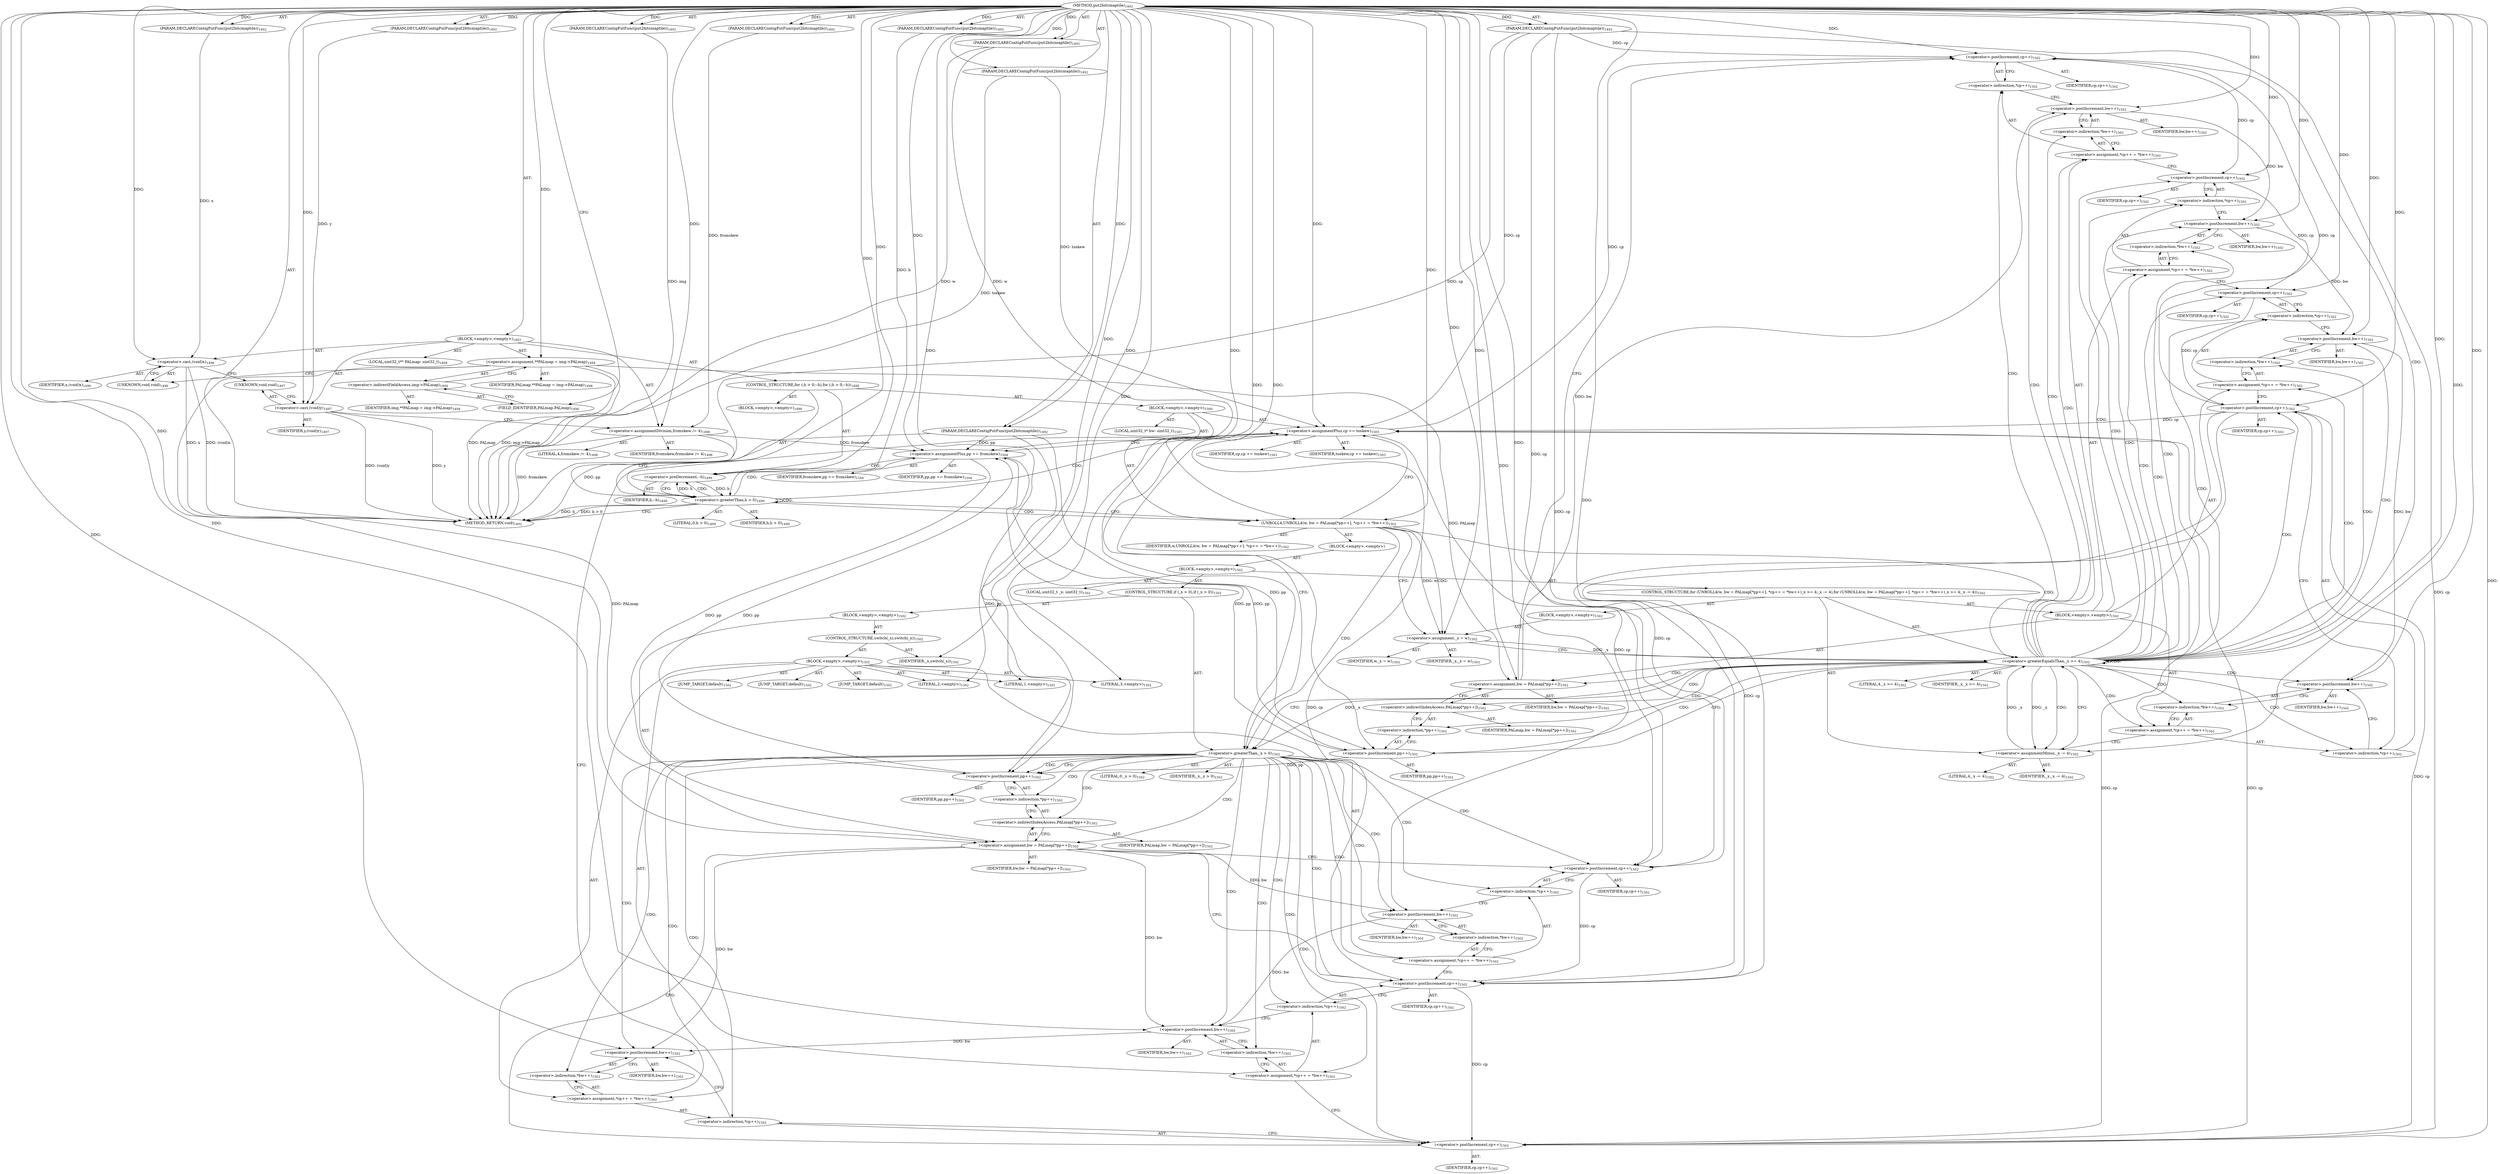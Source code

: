 digraph "put2bitcmaptile" {  
"49495" [label = <(METHOD,put2bitcmaptile)<SUB>1492</SUB>> ]
"49496" [label = <(PARAM,DECLAREContigPutFunc(put2bitcmaptile))<SUB>1492</SUB>> ]
"49497" [label = <(PARAM,DECLAREContigPutFunc(put2bitcmaptile))<SUB>1492</SUB>> ]
"49498" [label = <(PARAM,DECLAREContigPutFunc(put2bitcmaptile))<SUB>1492</SUB>> ]
"49499" [label = <(PARAM,DECLAREContigPutFunc(put2bitcmaptile))<SUB>1492</SUB>> ]
"49500" [label = <(PARAM,DECLAREContigPutFunc(put2bitcmaptile))<SUB>1492</SUB>> ]
"49501" [label = <(PARAM,DECLAREContigPutFunc(put2bitcmaptile))<SUB>1492</SUB>> ]
"49502" [label = <(PARAM,DECLAREContigPutFunc(put2bitcmaptile))<SUB>1492</SUB>> ]
"49503" [label = <(PARAM,DECLAREContigPutFunc(put2bitcmaptile))<SUB>1492</SUB>> ]
"49504" [label = <(PARAM,DECLAREContigPutFunc(put2bitcmaptile))<SUB>1492</SUB>> ]
"49505" [label = <(BLOCK,&lt;empty&gt;,&lt;empty&gt;)<SUB>1493</SUB>> ]
"49506" [label = <(LOCAL,uint32_t** PALmap: uint32_t)<SUB>1494</SUB>> ]
"49507" [label = <(&lt;operator&gt;.assignment,**PALmap = img-&gt;PALmap)<SUB>1494</SUB>> ]
"49508" [label = <(IDENTIFIER,PALmap,**PALmap = img-&gt;PALmap)<SUB>1494</SUB>> ]
"49509" [label = <(&lt;operator&gt;.indirectFieldAccess,img-&gt;PALmap)<SUB>1494</SUB>> ]
"49510" [label = <(IDENTIFIER,img,**PALmap = img-&gt;PALmap)<SUB>1494</SUB>> ]
"49511" [label = <(FIELD_IDENTIFIER,PALmap,PALmap)<SUB>1494</SUB>> ]
"49512" [label = <(&lt;operator&gt;.cast,(void)x)<SUB>1496</SUB>> ]
"49513" [label = <(UNKNOWN,void,void)<SUB>1496</SUB>> ]
"49514" [label = <(IDENTIFIER,x,(void)x)<SUB>1496</SUB>> ]
"49515" [label = <(&lt;operator&gt;.cast,(void)y)<SUB>1497</SUB>> ]
"49516" [label = <(UNKNOWN,void,void)<SUB>1497</SUB>> ]
"49517" [label = <(IDENTIFIER,y,(void)y)<SUB>1497</SUB>> ]
"49518" [label = <(&lt;operator&gt;.assignmentDivision,fromskew /= 4)<SUB>1498</SUB>> ]
"49519" [label = <(IDENTIFIER,fromskew,fromskew /= 4)<SUB>1498</SUB>> ]
"49520" [label = <(LITERAL,4,fromskew /= 4)<SUB>1498</SUB>> ]
"49521" [label = <(CONTROL_STRUCTURE,for (;h &gt; 0;--h),for (;h &gt; 0;--h))<SUB>1499</SUB>> ]
"49522" [label = <(BLOCK,&lt;empty&gt;,&lt;empty&gt;)<SUB>1499</SUB>> ]
"49523" [label = <(&lt;operator&gt;.greaterThan,h &gt; 0)<SUB>1499</SUB>> ]
"49524" [label = <(IDENTIFIER,h,h &gt; 0)<SUB>1499</SUB>> ]
"49525" [label = <(LITERAL,0,h &gt; 0)<SUB>1499</SUB>> ]
"49526" [label = <(&lt;operator&gt;.preDecrement,--h)<SUB>1499</SUB>> ]
"49527" [label = <(IDENTIFIER,h,--h)<SUB>1499</SUB>> ]
"49528" [label = <(BLOCK,&lt;empty&gt;,&lt;empty&gt;)<SUB>1500</SUB>> ]
"49529" [label = <(LOCAL,uint32_t* bw: uint32_t)<SUB>1501</SUB>> ]
"49530" [label = <(UNROLL4,UNROLL4(w, bw = PALmap[*pp++], *cp++ = *bw++))<SUB>1502</SUB>> ]
"49531" [label = <(IDENTIFIER,w,UNROLL4(w, bw = PALmap[*pp++], *cp++ = *bw++))<SUB>1502</SUB>> ]
"49532" [label = <(BLOCK,&lt;empty&gt;,&lt;empty&gt;)> ]
"49533" [label = <(BLOCK,&lt;empty&gt;,&lt;empty&gt;)<SUB>1502</SUB>> ]
"49534" [label = <(LOCAL,uint32_t _x: uint32_t)<SUB>1502</SUB>> ]
"49535" [label = <(CONTROL_STRUCTURE,for (UNROLL4(w, bw = PALmap[*pp++], *cp++ = *bw++)_x &gt;= 4;_x -= 4),for (UNROLL4(w, bw = PALmap[*pp++], *cp++ = *bw++)_x &gt;= 4;_x -= 4))<SUB>1502</SUB>> ]
"49536" [label = <(BLOCK,&lt;empty&gt;,&lt;empty&gt;)<SUB>1502</SUB>> ]
"49537" [label = <(&lt;operator&gt;.assignment,_x = w)<SUB>1502</SUB>> ]
"49538" [label = <(IDENTIFIER,_x,_x = w)<SUB>1502</SUB>> ]
"49539" [label = <(IDENTIFIER,w,_x = w)<SUB>1502</SUB>> ]
"49540" [label = <(&lt;operator&gt;.greaterEqualsThan,_x &gt;= 4)<SUB>1502</SUB>> ]
"49541" [label = <(IDENTIFIER,_x,_x &gt;= 4)<SUB>1502</SUB>> ]
"49542" [label = <(LITERAL,4,_x &gt;= 4)<SUB>1502</SUB>> ]
"49543" [label = <(&lt;operator&gt;.assignmentMinus,_x -= 4)<SUB>1502</SUB>> ]
"49544" [label = <(IDENTIFIER,_x,_x -= 4)<SUB>1502</SUB>> ]
"49545" [label = <(LITERAL,4,_x -= 4)<SUB>1502</SUB>> ]
"49546" [label = <(BLOCK,&lt;empty&gt;,&lt;empty&gt;)<SUB>1502</SUB>> ]
"49547" [label = <(&lt;operator&gt;.assignment,bw = PALmap[*pp++])<SUB>1502</SUB>> ]
"49548" [label = <(IDENTIFIER,bw,bw = PALmap[*pp++])<SUB>1502</SUB>> ]
"49549" [label = <(&lt;operator&gt;.indirectIndexAccess,PALmap[*pp++])<SUB>1502</SUB>> ]
"49550" [label = <(IDENTIFIER,PALmap,bw = PALmap[*pp++])<SUB>1502</SUB>> ]
"49551" [label = <(&lt;operator&gt;.indirection,*pp++)<SUB>1502</SUB>> ]
"49552" [label = <(&lt;operator&gt;.postIncrement,pp++)<SUB>1502</SUB>> ]
"49553" [label = <(IDENTIFIER,pp,pp++)<SUB>1502</SUB>> ]
"49554" [label = <(&lt;operator&gt;.assignment,*cp++ = *bw++)<SUB>1502</SUB>> ]
"49555" [label = <(&lt;operator&gt;.indirection,*cp++)<SUB>1502</SUB>> ]
"49556" [label = <(&lt;operator&gt;.postIncrement,cp++)<SUB>1502</SUB>> ]
"49557" [label = <(IDENTIFIER,cp,cp++)<SUB>1502</SUB>> ]
"49558" [label = <(&lt;operator&gt;.indirection,*bw++)<SUB>1502</SUB>> ]
"49559" [label = <(&lt;operator&gt;.postIncrement,bw++)<SUB>1502</SUB>> ]
"49560" [label = <(IDENTIFIER,bw,bw++)<SUB>1502</SUB>> ]
"49561" [label = <(&lt;operator&gt;.assignment,*cp++ = *bw++)<SUB>1502</SUB>> ]
"49562" [label = <(&lt;operator&gt;.indirection,*cp++)<SUB>1502</SUB>> ]
"49563" [label = <(&lt;operator&gt;.postIncrement,cp++)<SUB>1502</SUB>> ]
"49564" [label = <(IDENTIFIER,cp,cp++)<SUB>1502</SUB>> ]
"49565" [label = <(&lt;operator&gt;.indirection,*bw++)<SUB>1502</SUB>> ]
"49566" [label = <(&lt;operator&gt;.postIncrement,bw++)<SUB>1502</SUB>> ]
"49567" [label = <(IDENTIFIER,bw,bw++)<SUB>1502</SUB>> ]
"49568" [label = <(&lt;operator&gt;.assignment,*cp++ = *bw++)<SUB>1502</SUB>> ]
"49569" [label = <(&lt;operator&gt;.indirection,*cp++)<SUB>1502</SUB>> ]
"49570" [label = <(&lt;operator&gt;.postIncrement,cp++)<SUB>1502</SUB>> ]
"49571" [label = <(IDENTIFIER,cp,cp++)<SUB>1502</SUB>> ]
"49572" [label = <(&lt;operator&gt;.indirection,*bw++)<SUB>1502</SUB>> ]
"49573" [label = <(&lt;operator&gt;.postIncrement,bw++)<SUB>1502</SUB>> ]
"49574" [label = <(IDENTIFIER,bw,bw++)<SUB>1502</SUB>> ]
"49575" [label = <(&lt;operator&gt;.assignment,*cp++ = *bw++)<SUB>1502</SUB>> ]
"49576" [label = <(&lt;operator&gt;.indirection,*cp++)<SUB>1502</SUB>> ]
"49577" [label = <(&lt;operator&gt;.postIncrement,cp++)<SUB>1502</SUB>> ]
"49578" [label = <(IDENTIFIER,cp,cp++)<SUB>1502</SUB>> ]
"49579" [label = <(&lt;operator&gt;.indirection,*bw++)<SUB>1502</SUB>> ]
"49580" [label = <(&lt;operator&gt;.postIncrement,bw++)<SUB>1502</SUB>> ]
"49581" [label = <(IDENTIFIER,bw,bw++)<SUB>1502</SUB>> ]
"49582" [label = <(CONTROL_STRUCTURE,if (_x &gt; 0),if (_x &gt; 0))<SUB>1502</SUB>> ]
"49583" [label = <(&lt;operator&gt;.greaterThan,_x &gt; 0)<SUB>1502</SUB>> ]
"49584" [label = <(IDENTIFIER,_x,_x &gt; 0)<SUB>1502</SUB>> ]
"49585" [label = <(LITERAL,0,_x &gt; 0)<SUB>1502</SUB>> ]
"49586" [label = <(BLOCK,&lt;empty&gt;,&lt;empty&gt;)<SUB>1502</SUB>> ]
"49587" [label = <(&lt;operator&gt;.assignment,bw = PALmap[*pp++])<SUB>1502</SUB>> ]
"49588" [label = <(IDENTIFIER,bw,bw = PALmap[*pp++])<SUB>1502</SUB>> ]
"49589" [label = <(&lt;operator&gt;.indirectIndexAccess,PALmap[*pp++])<SUB>1502</SUB>> ]
"49590" [label = <(IDENTIFIER,PALmap,bw = PALmap[*pp++])<SUB>1502</SUB>> ]
"49591" [label = <(&lt;operator&gt;.indirection,*pp++)<SUB>1502</SUB>> ]
"49592" [label = <(&lt;operator&gt;.postIncrement,pp++)<SUB>1502</SUB>> ]
"49593" [label = <(IDENTIFIER,pp,pp++)<SUB>1502</SUB>> ]
"49594" [label = <(CONTROL_STRUCTURE,switch(_x),switch(_x))<SUB>1502</SUB>> ]
"49595" [label = <(IDENTIFIER,_x,switch(_x))<SUB>1502</SUB>> ]
"49596" [label = <(BLOCK,&lt;empty&gt;,&lt;empty&gt;)<SUB>1502</SUB>> ]
"49597" [label = <(JUMP_TARGET,default)<SUB>1502</SUB>> ]
"49598" [label = <(LITERAL,3,&lt;empty&gt;)<SUB>1502</SUB>> ]
"49599" [label = <(&lt;operator&gt;.assignment,*cp++ = *bw++)<SUB>1502</SUB>> ]
"49600" [label = <(&lt;operator&gt;.indirection,*cp++)<SUB>1502</SUB>> ]
"49601" [label = <(&lt;operator&gt;.postIncrement,cp++)<SUB>1502</SUB>> ]
"49602" [label = <(IDENTIFIER,cp,cp++)<SUB>1502</SUB>> ]
"49603" [label = <(&lt;operator&gt;.indirection,*bw++)<SUB>1502</SUB>> ]
"49604" [label = <(&lt;operator&gt;.postIncrement,bw++)<SUB>1502</SUB>> ]
"49605" [label = <(IDENTIFIER,bw,bw++)<SUB>1502</SUB>> ]
"49606" [label = <(JUMP_TARGET,default)<SUB>1502</SUB>> ]
"49607" [label = <(LITERAL,2,&lt;empty&gt;)<SUB>1502</SUB>> ]
"49608" [label = <(&lt;operator&gt;.assignment,*cp++ = *bw++)<SUB>1502</SUB>> ]
"49609" [label = <(&lt;operator&gt;.indirection,*cp++)<SUB>1502</SUB>> ]
"49610" [label = <(&lt;operator&gt;.postIncrement,cp++)<SUB>1502</SUB>> ]
"49611" [label = <(IDENTIFIER,cp,cp++)<SUB>1502</SUB>> ]
"49612" [label = <(&lt;operator&gt;.indirection,*bw++)<SUB>1502</SUB>> ]
"49613" [label = <(&lt;operator&gt;.postIncrement,bw++)<SUB>1502</SUB>> ]
"49614" [label = <(IDENTIFIER,bw,bw++)<SUB>1502</SUB>> ]
"49615" [label = <(JUMP_TARGET,default)<SUB>1502</SUB>> ]
"49616" [label = <(LITERAL,1,&lt;empty&gt;)<SUB>1502</SUB>> ]
"49617" [label = <(&lt;operator&gt;.assignment,*cp++ = *bw++)<SUB>1502</SUB>> ]
"49618" [label = <(&lt;operator&gt;.indirection,*cp++)<SUB>1502</SUB>> ]
"49619" [label = <(&lt;operator&gt;.postIncrement,cp++)<SUB>1502</SUB>> ]
"49620" [label = <(IDENTIFIER,cp,cp++)<SUB>1502</SUB>> ]
"49621" [label = <(&lt;operator&gt;.indirection,*bw++)<SUB>1502</SUB>> ]
"49622" [label = <(&lt;operator&gt;.postIncrement,bw++)<SUB>1502</SUB>> ]
"49623" [label = <(IDENTIFIER,bw,bw++)<SUB>1502</SUB>> ]
"49624" [label = <(&lt;operator&gt;.assignmentPlus,cp += toskew)<SUB>1503</SUB>> ]
"49625" [label = <(IDENTIFIER,cp,cp += toskew)<SUB>1503</SUB>> ]
"49626" [label = <(IDENTIFIER,toskew,cp += toskew)<SUB>1503</SUB>> ]
"49627" [label = <(&lt;operator&gt;.assignmentPlus,pp += fromskew)<SUB>1504</SUB>> ]
"49628" [label = <(IDENTIFIER,pp,pp += fromskew)<SUB>1504</SUB>> ]
"49629" [label = <(IDENTIFIER,fromskew,pp += fromskew)<SUB>1504</SUB>> ]
"49630" [label = <(METHOD_RETURN,void)<SUB>1492</SUB>> ]
  "49495" -> "49496"  [ label = "AST: "] 
  "49495" -> "49497"  [ label = "AST: "] 
  "49495" -> "49498"  [ label = "AST: "] 
  "49495" -> "49499"  [ label = "AST: "] 
  "49495" -> "49500"  [ label = "AST: "] 
  "49495" -> "49501"  [ label = "AST: "] 
  "49495" -> "49502"  [ label = "AST: "] 
  "49495" -> "49503"  [ label = "AST: "] 
  "49495" -> "49504"  [ label = "AST: "] 
  "49495" -> "49505"  [ label = "AST: "] 
  "49495" -> "49630"  [ label = "AST: "] 
  "49505" -> "49506"  [ label = "AST: "] 
  "49505" -> "49507"  [ label = "AST: "] 
  "49505" -> "49512"  [ label = "AST: "] 
  "49505" -> "49515"  [ label = "AST: "] 
  "49505" -> "49518"  [ label = "AST: "] 
  "49505" -> "49521"  [ label = "AST: "] 
  "49507" -> "49508"  [ label = "AST: "] 
  "49507" -> "49509"  [ label = "AST: "] 
  "49509" -> "49510"  [ label = "AST: "] 
  "49509" -> "49511"  [ label = "AST: "] 
  "49512" -> "49513"  [ label = "AST: "] 
  "49512" -> "49514"  [ label = "AST: "] 
  "49515" -> "49516"  [ label = "AST: "] 
  "49515" -> "49517"  [ label = "AST: "] 
  "49518" -> "49519"  [ label = "AST: "] 
  "49518" -> "49520"  [ label = "AST: "] 
  "49521" -> "49522"  [ label = "AST: "] 
  "49521" -> "49523"  [ label = "AST: "] 
  "49521" -> "49526"  [ label = "AST: "] 
  "49521" -> "49528"  [ label = "AST: "] 
  "49523" -> "49524"  [ label = "AST: "] 
  "49523" -> "49525"  [ label = "AST: "] 
  "49526" -> "49527"  [ label = "AST: "] 
  "49528" -> "49529"  [ label = "AST: "] 
  "49528" -> "49530"  [ label = "AST: "] 
  "49528" -> "49624"  [ label = "AST: "] 
  "49528" -> "49627"  [ label = "AST: "] 
  "49530" -> "49531"  [ label = "AST: "] 
  "49530" -> "49532"  [ label = "AST: "] 
  "49532" -> "49533"  [ label = "AST: "] 
  "49533" -> "49534"  [ label = "AST: "] 
  "49533" -> "49535"  [ label = "AST: "] 
  "49533" -> "49582"  [ label = "AST: "] 
  "49535" -> "49536"  [ label = "AST: "] 
  "49535" -> "49540"  [ label = "AST: "] 
  "49535" -> "49543"  [ label = "AST: "] 
  "49535" -> "49546"  [ label = "AST: "] 
  "49536" -> "49537"  [ label = "AST: "] 
  "49537" -> "49538"  [ label = "AST: "] 
  "49537" -> "49539"  [ label = "AST: "] 
  "49540" -> "49541"  [ label = "AST: "] 
  "49540" -> "49542"  [ label = "AST: "] 
  "49543" -> "49544"  [ label = "AST: "] 
  "49543" -> "49545"  [ label = "AST: "] 
  "49546" -> "49547"  [ label = "AST: "] 
  "49546" -> "49554"  [ label = "AST: "] 
  "49546" -> "49561"  [ label = "AST: "] 
  "49546" -> "49568"  [ label = "AST: "] 
  "49546" -> "49575"  [ label = "AST: "] 
  "49547" -> "49548"  [ label = "AST: "] 
  "49547" -> "49549"  [ label = "AST: "] 
  "49549" -> "49550"  [ label = "AST: "] 
  "49549" -> "49551"  [ label = "AST: "] 
  "49551" -> "49552"  [ label = "AST: "] 
  "49552" -> "49553"  [ label = "AST: "] 
  "49554" -> "49555"  [ label = "AST: "] 
  "49554" -> "49558"  [ label = "AST: "] 
  "49555" -> "49556"  [ label = "AST: "] 
  "49556" -> "49557"  [ label = "AST: "] 
  "49558" -> "49559"  [ label = "AST: "] 
  "49559" -> "49560"  [ label = "AST: "] 
  "49561" -> "49562"  [ label = "AST: "] 
  "49561" -> "49565"  [ label = "AST: "] 
  "49562" -> "49563"  [ label = "AST: "] 
  "49563" -> "49564"  [ label = "AST: "] 
  "49565" -> "49566"  [ label = "AST: "] 
  "49566" -> "49567"  [ label = "AST: "] 
  "49568" -> "49569"  [ label = "AST: "] 
  "49568" -> "49572"  [ label = "AST: "] 
  "49569" -> "49570"  [ label = "AST: "] 
  "49570" -> "49571"  [ label = "AST: "] 
  "49572" -> "49573"  [ label = "AST: "] 
  "49573" -> "49574"  [ label = "AST: "] 
  "49575" -> "49576"  [ label = "AST: "] 
  "49575" -> "49579"  [ label = "AST: "] 
  "49576" -> "49577"  [ label = "AST: "] 
  "49577" -> "49578"  [ label = "AST: "] 
  "49579" -> "49580"  [ label = "AST: "] 
  "49580" -> "49581"  [ label = "AST: "] 
  "49582" -> "49583"  [ label = "AST: "] 
  "49582" -> "49586"  [ label = "AST: "] 
  "49583" -> "49584"  [ label = "AST: "] 
  "49583" -> "49585"  [ label = "AST: "] 
  "49586" -> "49587"  [ label = "AST: "] 
  "49586" -> "49594"  [ label = "AST: "] 
  "49587" -> "49588"  [ label = "AST: "] 
  "49587" -> "49589"  [ label = "AST: "] 
  "49589" -> "49590"  [ label = "AST: "] 
  "49589" -> "49591"  [ label = "AST: "] 
  "49591" -> "49592"  [ label = "AST: "] 
  "49592" -> "49593"  [ label = "AST: "] 
  "49594" -> "49595"  [ label = "AST: "] 
  "49594" -> "49596"  [ label = "AST: "] 
  "49596" -> "49597"  [ label = "AST: "] 
  "49596" -> "49598"  [ label = "AST: "] 
  "49596" -> "49599"  [ label = "AST: "] 
  "49596" -> "49606"  [ label = "AST: "] 
  "49596" -> "49607"  [ label = "AST: "] 
  "49596" -> "49608"  [ label = "AST: "] 
  "49596" -> "49615"  [ label = "AST: "] 
  "49596" -> "49616"  [ label = "AST: "] 
  "49596" -> "49617"  [ label = "AST: "] 
  "49599" -> "49600"  [ label = "AST: "] 
  "49599" -> "49603"  [ label = "AST: "] 
  "49600" -> "49601"  [ label = "AST: "] 
  "49601" -> "49602"  [ label = "AST: "] 
  "49603" -> "49604"  [ label = "AST: "] 
  "49604" -> "49605"  [ label = "AST: "] 
  "49608" -> "49609"  [ label = "AST: "] 
  "49608" -> "49612"  [ label = "AST: "] 
  "49609" -> "49610"  [ label = "AST: "] 
  "49610" -> "49611"  [ label = "AST: "] 
  "49612" -> "49613"  [ label = "AST: "] 
  "49613" -> "49614"  [ label = "AST: "] 
  "49617" -> "49618"  [ label = "AST: "] 
  "49617" -> "49621"  [ label = "AST: "] 
  "49618" -> "49619"  [ label = "AST: "] 
  "49619" -> "49620"  [ label = "AST: "] 
  "49621" -> "49622"  [ label = "AST: "] 
  "49622" -> "49623"  [ label = "AST: "] 
  "49624" -> "49625"  [ label = "AST: "] 
  "49624" -> "49626"  [ label = "AST: "] 
  "49627" -> "49628"  [ label = "AST: "] 
  "49627" -> "49629"  [ label = "AST: "] 
  "49507" -> "49513"  [ label = "CFG: "] 
  "49512" -> "49516"  [ label = "CFG: "] 
  "49515" -> "49518"  [ label = "CFG: "] 
  "49518" -> "49523"  [ label = "CFG: "] 
  "49509" -> "49507"  [ label = "CFG: "] 
  "49513" -> "49512"  [ label = "CFG: "] 
  "49516" -> "49515"  [ label = "CFG: "] 
  "49523" -> "49630"  [ label = "CFG: "] 
  "49523" -> "49530"  [ label = "CFG: "] 
  "49526" -> "49523"  [ label = "CFG: "] 
  "49511" -> "49509"  [ label = "CFG: "] 
  "49530" -> "49537"  [ label = "CFG: "] 
  "49530" -> "49624"  [ label = "CFG: "] 
  "49624" -> "49627"  [ label = "CFG: "] 
  "49627" -> "49526"  [ label = "CFG: "] 
  "49540" -> "49552"  [ label = "CFG: "] 
  "49540" -> "49583"  [ label = "CFG: "] 
  "49543" -> "49540"  [ label = "CFG: "] 
  "49583" -> "49592"  [ label = "CFG: "] 
  "49583" -> "49624"  [ label = "CFG: "] 
  "49537" -> "49540"  [ label = "CFG: "] 
  "49547" -> "49556"  [ label = "CFG: "] 
  "49554" -> "49563"  [ label = "CFG: "] 
  "49561" -> "49570"  [ label = "CFG: "] 
  "49568" -> "49577"  [ label = "CFG: "] 
  "49575" -> "49543"  [ label = "CFG: "] 
  "49587" -> "49601"  [ label = "CFG: "] 
  "49587" -> "49610"  [ label = "CFG: "] 
  "49587" -> "49619"  [ label = "CFG: "] 
  "49549" -> "49547"  [ label = "CFG: "] 
  "49555" -> "49559"  [ label = "CFG: "] 
  "49558" -> "49554"  [ label = "CFG: "] 
  "49562" -> "49566"  [ label = "CFG: "] 
  "49565" -> "49561"  [ label = "CFG: "] 
  "49569" -> "49573"  [ label = "CFG: "] 
  "49572" -> "49568"  [ label = "CFG: "] 
  "49576" -> "49580"  [ label = "CFG: "] 
  "49579" -> "49575"  [ label = "CFG: "] 
  "49589" -> "49587"  [ label = "CFG: "] 
  "49551" -> "49549"  [ label = "CFG: "] 
  "49556" -> "49555"  [ label = "CFG: "] 
  "49559" -> "49558"  [ label = "CFG: "] 
  "49563" -> "49562"  [ label = "CFG: "] 
  "49566" -> "49565"  [ label = "CFG: "] 
  "49570" -> "49569"  [ label = "CFG: "] 
  "49573" -> "49572"  [ label = "CFG: "] 
  "49577" -> "49576"  [ label = "CFG: "] 
  "49580" -> "49579"  [ label = "CFG: "] 
  "49591" -> "49589"  [ label = "CFG: "] 
  "49599" -> "49610"  [ label = "CFG: "] 
  "49608" -> "49619"  [ label = "CFG: "] 
  "49617" -> "49624"  [ label = "CFG: "] 
  "49552" -> "49551"  [ label = "CFG: "] 
  "49592" -> "49591"  [ label = "CFG: "] 
  "49600" -> "49604"  [ label = "CFG: "] 
  "49603" -> "49599"  [ label = "CFG: "] 
  "49609" -> "49613"  [ label = "CFG: "] 
  "49612" -> "49608"  [ label = "CFG: "] 
  "49618" -> "49622"  [ label = "CFG: "] 
  "49621" -> "49617"  [ label = "CFG: "] 
  "49601" -> "49600"  [ label = "CFG: "] 
  "49604" -> "49603"  [ label = "CFG: "] 
  "49610" -> "49609"  [ label = "CFG: "] 
  "49613" -> "49612"  [ label = "CFG: "] 
  "49619" -> "49618"  [ label = "CFG: "] 
  "49622" -> "49621"  [ label = "CFG: "] 
  "49495" -> "49511"  [ label = "CFG: "] 
  "49496" -> "49630"  [ label = "DDG: img"] 
  "49497" -> "49630"  [ label = "DDG: cp"] 
  "49500" -> "49630"  [ label = "DDG: w"] 
  "49503" -> "49630"  [ label = "DDG: toskew"] 
  "49504" -> "49630"  [ label = "DDG: pp"] 
  "49507" -> "49630"  [ label = "DDG: PALmap"] 
  "49507" -> "49630"  [ label = "DDG: img-&gt;PALmap"] 
  "49512" -> "49630"  [ label = "DDG: x"] 
  "49512" -> "49630"  [ label = "DDG: (void)x"] 
  "49515" -> "49630"  [ label = "DDG: y"] 
  "49515" -> "49630"  [ label = "DDG: (void)y"] 
  "49518" -> "49630"  [ label = "DDG: fromskew"] 
  "49523" -> "49630"  [ label = "DDG: h"] 
  "49523" -> "49630"  [ label = "DDG: h &gt; 0"] 
  "49495" -> "49496"  [ label = "DDG: "] 
  "49495" -> "49497"  [ label = "DDG: "] 
  "49495" -> "49498"  [ label = "DDG: "] 
  "49495" -> "49499"  [ label = "DDG: "] 
  "49495" -> "49500"  [ label = "DDG: "] 
  "49495" -> "49501"  [ label = "DDG: "] 
  "49495" -> "49502"  [ label = "DDG: "] 
  "49495" -> "49503"  [ label = "DDG: "] 
  "49495" -> "49504"  [ label = "DDG: "] 
  "49498" -> "49512"  [ label = "DDG: x"] 
  "49495" -> "49512"  [ label = "DDG: "] 
  "49499" -> "49515"  [ label = "DDG: y"] 
  "49495" -> "49515"  [ label = "DDG: "] 
  "49495" -> "49518"  [ label = "DDG: "] 
  "49495" -> "49507"  [ label = "DDG: "] 
  "49502" -> "49518"  [ label = "DDG: fromskew"] 
  "49526" -> "49523"  [ label = "DDG: h"] 
  "49501" -> "49523"  [ label = "DDG: h"] 
  "49495" -> "49523"  [ label = "DDG: "] 
  "49523" -> "49526"  [ label = "DDG: h"] 
  "49495" -> "49526"  [ label = "DDG: "] 
  "49503" -> "49624"  [ label = "DDG: toskew"] 
  "49495" -> "49624"  [ label = "DDG: "] 
  "49518" -> "49627"  [ label = "DDG: fromskew"] 
  "49495" -> "49627"  [ label = "DDG: "] 
  "49500" -> "49530"  [ label = "DDG: w"] 
  "49495" -> "49530"  [ label = "DDG: "] 
  "49619" -> "49624"  [ label = "DDG: cp"] 
  "49577" -> "49624"  [ label = "DDG: cp"] 
  "49497" -> "49624"  [ label = "DDG: cp"] 
  "49592" -> "49627"  [ label = "DDG: pp"] 
  "49552" -> "49627"  [ label = "DDG: pp"] 
  "49504" -> "49627"  [ label = "DDG: pp"] 
  "49495" -> "49543"  [ label = "DDG: "] 
  "49530" -> "49537"  [ label = "DDG: w"] 
  "49495" -> "49537"  [ label = "DDG: "] 
  "49537" -> "49540"  [ label = "DDG: _x"] 
  "49543" -> "49540"  [ label = "DDG: _x"] 
  "49495" -> "49540"  [ label = "DDG: "] 
  "49540" -> "49543"  [ label = "DDG: _x"] 
  "49507" -> "49547"  [ label = "DDG: PALmap"] 
  "49540" -> "49583"  [ label = "DDG: _x"] 
  "49495" -> "49583"  [ label = "DDG: "] 
  "49507" -> "49587"  [ label = "DDG: PALmap"] 
  "49495" -> "49547"  [ label = "DDG: "] 
  "49495" -> "49587"  [ label = "DDG: "] 
  "49495" -> "49595"  [ label = "DDG: "] 
  "49495" -> "49598"  [ label = "DDG: "] 
  "49495" -> "49607"  [ label = "DDG: "] 
  "49495" -> "49616"  [ label = "DDG: "] 
  "49624" -> "49556"  [ label = "DDG: cp"] 
  "49577" -> "49556"  [ label = "DDG: cp"] 
  "49497" -> "49556"  [ label = "DDG: cp"] 
  "49495" -> "49556"  [ label = "DDG: "] 
  "49547" -> "49559"  [ label = "DDG: bw"] 
  "49495" -> "49559"  [ label = "DDG: "] 
  "49556" -> "49563"  [ label = "DDG: cp"] 
  "49495" -> "49563"  [ label = "DDG: "] 
  "49559" -> "49566"  [ label = "DDG: bw"] 
  "49495" -> "49566"  [ label = "DDG: "] 
  "49563" -> "49570"  [ label = "DDG: cp"] 
  "49495" -> "49570"  [ label = "DDG: "] 
  "49566" -> "49573"  [ label = "DDG: bw"] 
  "49495" -> "49573"  [ label = "DDG: "] 
  "49570" -> "49577"  [ label = "DDG: cp"] 
  "49495" -> "49577"  [ label = "DDG: "] 
  "49573" -> "49580"  [ label = "DDG: bw"] 
  "49495" -> "49580"  [ label = "DDG: "] 
  "49627" -> "49552"  [ label = "DDG: pp"] 
  "49504" -> "49552"  [ label = "DDG: pp"] 
  "49495" -> "49552"  [ label = "DDG: "] 
  "49627" -> "49592"  [ label = "DDG: pp"] 
  "49552" -> "49592"  [ label = "DDG: pp"] 
  "49504" -> "49592"  [ label = "DDG: pp"] 
  "49495" -> "49592"  [ label = "DDG: "] 
  "49624" -> "49601"  [ label = "DDG: cp"] 
  "49577" -> "49601"  [ label = "DDG: cp"] 
  "49497" -> "49601"  [ label = "DDG: cp"] 
  "49495" -> "49601"  [ label = "DDG: "] 
  "49587" -> "49604"  [ label = "DDG: bw"] 
  "49495" -> "49604"  [ label = "DDG: "] 
  "49601" -> "49610"  [ label = "DDG: cp"] 
  "49624" -> "49610"  [ label = "DDG: cp"] 
  "49577" -> "49610"  [ label = "DDG: cp"] 
  "49497" -> "49610"  [ label = "DDG: cp"] 
  "49495" -> "49610"  [ label = "DDG: "] 
  "49587" -> "49613"  [ label = "DDG: bw"] 
  "49604" -> "49613"  [ label = "DDG: bw"] 
  "49495" -> "49613"  [ label = "DDG: "] 
  "49610" -> "49619"  [ label = "DDG: cp"] 
  "49624" -> "49619"  [ label = "DDG: cp"] 
  "49577" -> "49619"  [ label = "DDG: cp"] 
  "49497" -> "49619"  [ label = "DDG: cp"] 
  "49495" -> "49619"  [ label = "DDG: "] 
  "49587" -> "49622"  [ label = "DDG: bw"] 
  "49613" -> "49622"  [ label = "DDG: bw"] 
  "49495" -> "49622"  [ label = "DDG: "] 
  "49523" -> "49526"  [ label = "CDG: "] 
  "49523" -> "49624"  [ label = "CDG: "] 
  "49523" -> "49627"  [ label = "CDG: "] 
  "49523" -> "49523"  [ label = "CDG: "] 
  "49523" -> "49530"  [ label = "CDG: "] 
  "49530" -> "49583"  [ label = "CDG: "] 
  "49530" -> "49537"  [ label = "CDG: "] 
  "49530" -> "49540"  [ label = "CDG: "] 
  "49540" -> "49556"  [ label = "CDG: "] 
  "49540" -> "49561"  [ label = "CDG: "] 
  "49540" -> "49568"  [ label = "CDG: "] 
  "49540" -> "49543"  [ label = "CDG: "] 
  "49540" -> "49566"  [ label = "CDG: "] 
  "49540" -> "49554"  [ label = "CDG: "] 
  "49540" -> "49551"  [ label = "CDG: "] 
  "49540" -> "49549"  [ label = "CDG: "] 
  "49540" -> "49579"  [ label = "CDG: "] 
  "49540" -> "49562"  [ label = "CDG: "] 
  "49540" -> "49576"  [ label = "CDG: "] 
  "49540" -> "49575"  [ label = "CDG: "] 
  "49540" -> "49573"  [ label = "CDG: "] 
  "49540" -> "49558"  [ label = "CDG: "] 
  "49540" -> "49559"  [ label = "CDG: "] 
  "49540" -> "49565"  [ label = "CDG: "] 
  "49540" -> "49555"  [ label = "CDG: "] 
  "49540" -> "49563"  [ label = "CDG: "] 
  "49540" -> "49572"  [ label = "CDG: "] 
  "49540" -> "49570"  [ label = "CDG: "] 
  "49540" -> "49580"  [ label = "CDG: "] 
  "49540" -> "49577"  [ label = "CDG: "] 
  "49540" -> "49547"  [ label = "CDG: "] 
  "49540" -> "49540"  [ label = "CDG: "] 
  "49540" -> "49569"  [ label = "CDG: "] 
  "49540" -> "49552"  [ label = "CDG: "] 
  "49583" -> "49622"  [ label = "CDG: "] 
  "49583" -> "49618"  [ label = "CDG: "] 
  "49583" -> "49589"  [ label = "CDG: "] 
  "49583" -> "49592"  [ label = "CDG: "] 
  "49583" -> "49621"  [ label = "CDG: "] 
  "49583" -> "49619"  [ label = "CDG: "] 
  "49583" -> "49617"  [ label = "CDG: "] 
  "49583" -> "49591"  [ label = "CDG: "] 
  "49583" -> "49587"  [ label = "CDG: "] 
  "49583" -> "49603"  [ label = "CDG: "] 
  "49583" -> "49613"  [ label = "CDG: "] 
  "49583" -> "49609"  [ label = "CDG: "] 
  "49583" -> "49601"  [ label = "CDG: "] 
  "49583" -> "49612"  [ label = "CDG: "] 
  "49583" -> "49599"  [ label = "CDG: "] 
  "49583" -> "49600"  [ label = "CDG: "] 
  "49583" -> "49604"  [ label = "CDG: "] 
  "49583" -> "49608"  [ label = "CDG: "] 
  "49583" -> "49610"  [ label = "CDG: "] 
}
